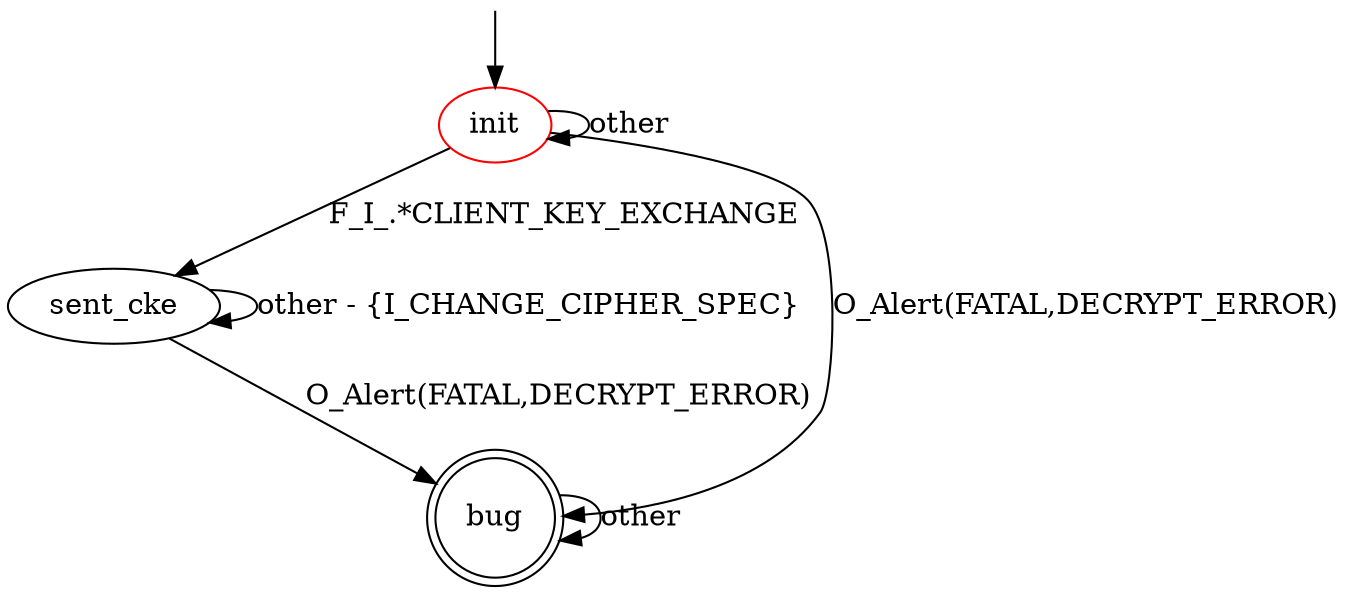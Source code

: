 digraph G {
label=""
init [color="red"]
sent_cke
bug [shape="doublecircle"]

init -> bug [label="O_Alert(FATAL,DECRYPT_ERROR)"]
init -> sent_cke [label="F_I_.*CLIENT_KEY_EXCHANGE"]
init -> init [label="other"]

sent_cke -> bug [label="O_Alert(FATAL,DECRYPT_ERROR)"]
sent_cke -> sent_cke [label="other - {I_CHANGE_CIPHER_SPEC}"]

bug -> bug [label="other"]

__start0 [label="" shape="none" width="0" height="0"];
__start0 -> init;
}
